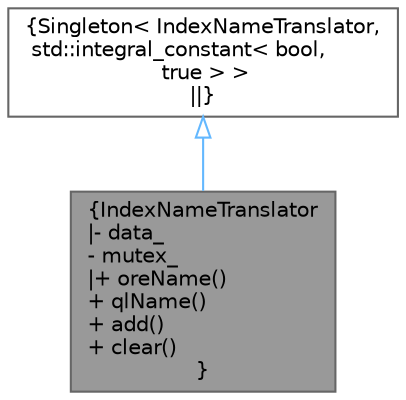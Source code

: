 digraph "IndexNameTranslator"
{
 // INTERACTIVE_SVG=YES
 // LATEX_PDF_SIZE
  bgcolor="transparent";
  edge [fontname=Helvetica,fontsize=10,labelfontname=Helvetica,labelfontsize=10];
  node [fontname=Helvetica,fontsize=10,shape=box,height=0.2,width=0.4];
  Node1 [label="{IndexNameTranslator\n|- data_\l- mutex_\l|+ oreName()\l+ qlName()\l+ add()\l+ clear()\l}",height=0.2,width=0.4,color="gray40", fillcolor="grey60", style="filled", fontcolor="black",tooltip="IndexNameTranslator."];
  Node2 -> Node1 [dir="back",color="steelblue1",style="solid",arrowtail="onormal"];
  Node2 [label="{Singleton\< IndexNameTranslator,\l std::integral_constant\< bool,\l true \> \>\n||}",height=0.2,width=0.4,color="gray40", fillcolor="white", style="filled",tooltip=" "];
}
